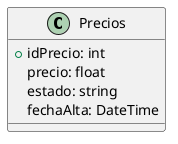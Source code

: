 @startuml Precios
class Precios{
    +idPrecio: int
    precio: float
    estado: string
    fechaAlta: DateTime
}
@enduml
